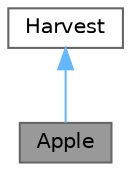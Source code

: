 digraph "Apple"
{
 // LATEX_PDF_SIZE
  bgcolor="transparent";
  edge [fontname=Helvetica,fontsize=10,labelfontname=Helvetica,labelfontsize=10];
  node [fontname=Helvetica,fontsize=10,shape=box,height=0.2,width=0.4];
  Node1 [id="Node000001",label="Apple",height=0.2,width=0.4,color="gray40", fillcolor="grey60", style="filled", fontcolor="black",tooltip=" "];
  Node2 -> Node1 [id="edge1_Node000001_Node000002",dir="back",color="steelblue1",style="solid",tooltip=" "];
  Node2 [id="Node000002",label="Harvest",height=0.2,width=0.4,color="gray40", fillcolor="white", style="filled",URL="$class_harvest.html",tooltip="класс урожай (Harvest) и его наследники Apple (яблоко), Peach (персик) и Cone (шишка) Класс Harvest с..."];
}
